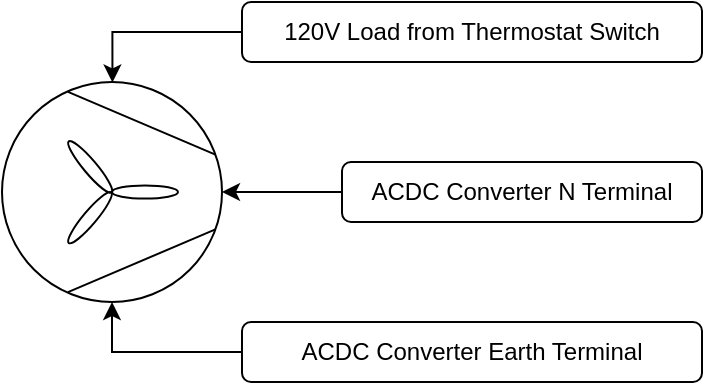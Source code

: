 <mxfile version="13.7.3" type="device"><diagram id="DDSmjquTsWkjdGd6doi_" name="Page-1"><mxGraphModel dx="1026" dy="604" grid="1" gridSize="10" guides="1" tooltips="1" connect="1" arrows="1" fold="1" page="1" pageScale="1" pageWidth="850" pageHeight="1100" math="0" shadow="0"><root><mxCell id="0"/><mxCell id="1" parent="0"/><mxCell id="o9CoM8SX3Oux3ExAVGj9-1" value="" style="verticalLabelPosition=bottom;outlineConnect=0;align=center;dashed=0;html=1;verticalAlign=top;shape=mxgraph.pid2misc.fan;fanType=common" parent="1" vertex="1"><mxGeometry x="210" y="240" width="110" height="110" as="geometry"/></mxCell><mxCell id="o9CoM8SX3Oux3ExAVGj9-5" style="edgeStyle=orthogonalEdgeStyle;rounded=0;orthogonalLoop=1;jettySize=auto;html=1;exitX=0;exitY=0.5;exitDx=0;exitDy=0;entryX=0.502;entryY=0.002;entryDx=0;entryDy=0;entryPerimeter=0;" parent="1" source="o9CoM8SX3Oux3ExAVGj9-2" target="o9CoM8SX3Oux3ExAVGj9-1" edge="1"><mxGeometry relative="1" as="geometry"/></mxCell><mxCell id="o9CoM8SX3Oux3ExAVGj9-2" value="120V Load from Thermostat Switch" style="rounded=1;whiteSpace=wrap;html=1;" parent="1" vertex="1"><mxGeometry x="330" y="200" width="230" height="30" as="geometry"/></mxCell><mxCell id="o9CoM8SX3Oux3ExAVGj9-6" style="edgeStyle=orthogonalEdgeStyle;rounded=0;orthogonalLoop=1;jettySize=auto;html=1;exitX=0;exitY=0.5;exitDx=0;exitDy=0;" parent="1" source="o9CoM8SX3Oux3ExAVGj9-3" target="o9CoM8SX3Oux3ExAVGj9-1" edge="1"><mxGeometry relative="1" as="geometry"/></mxCell><mxCell id="o9CoM8SX3Oux3ExAVGj9-3" value="ACDC Converter N Terminal" style="rounded=1;whiteSpace=wrap;html=1;" parent="1" vertex="1"><mxGeometry x="380" y="280" width="180" height="30" as="geometry"/></mxCell><mxCell id="o9CoM8SX3Oux3ExAVGj9-7" style="edgeStyle=orthogonalEdgeStyle;rounded=0;orthogonalLoop=1;jettySize=auto;html=1;exitX=0;exitY=0.5;exitDx=0;exitDy=0;" parent="1" source="o9CoM8SX3Oux3ExAVGj9-4" target="o9CoM8SX3Oux3ExAVGj9-1" edge="1"><mxGeometry relative="1" as="geometry"/></mxCell><mxCell id="o9CoM8SX3Oux3ExAVGj9-4" value="ACDC Converter Earth Terminal" style="rounded=1;whiteSpace=wrap;html=1;" parent="1" vertex="1"><mxGeometry x="330" y="360" width="230" height="30" as="geometry"/></mxCell></root></mxGraphModel></diagram></mxfile>